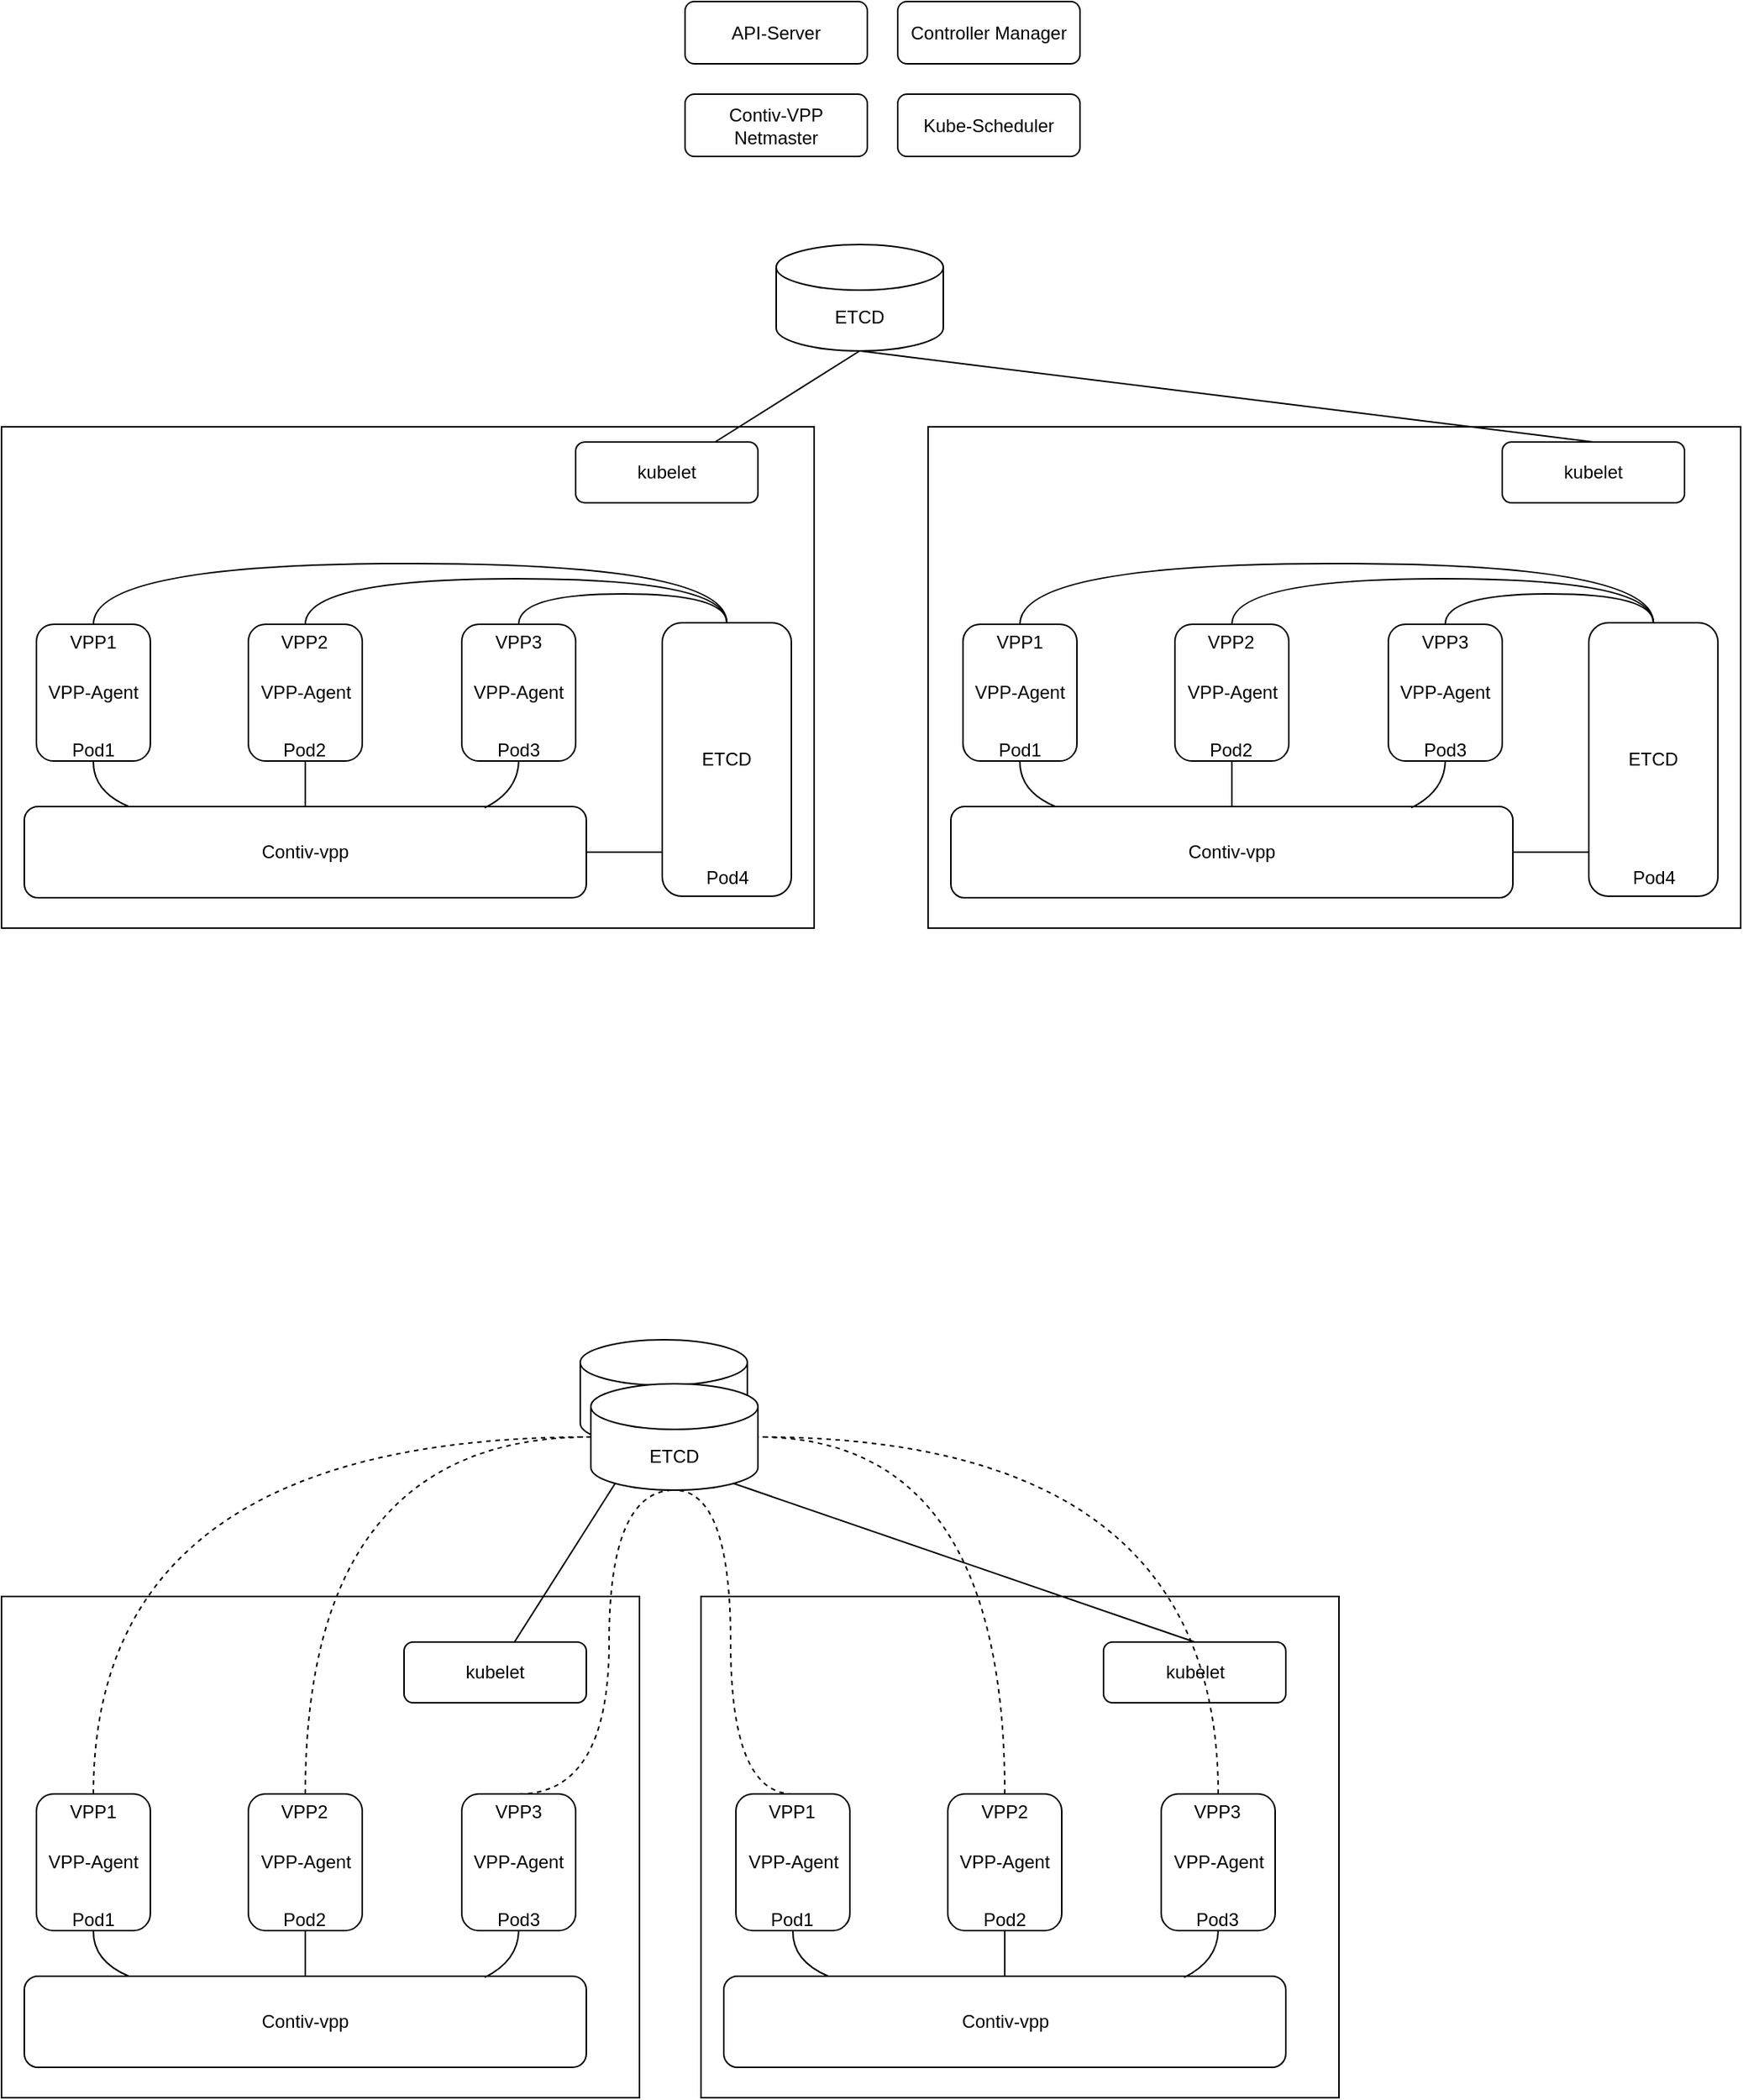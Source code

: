 <mxfile version="13.8.3" type="github">
  <diagram id="h-P76ZHEpocvevLLXfD2" name="Page-1">
    <mxGraphModel dx="1102" dy="1751" grid="1" gridSize="10" guides="1" tooltips="1" connect="1" arrows="1" fold="1" page="1" pageScale="1" pageWidth="827" pageHeight="1169" math="0" shadow="0">
      <root>
        <mxCell id="0" />
        <mxCell id="1" parent="0" />
        <mxCell id="olscZ186BBC422VOPhtg-288" value="ETCD" style="shape=cylinder3;whiteSpace=wrap;html=1;boundedLbl=1;backgroundOutline=1;size=15;" vertex="1" parent="1">
          <mxGeometry x="431" y="841" width="110" height="70" as="geometry" />
        </mxCell>
        <mxCell id="olscZ186BBC422VOPhtg-66" value="" style="rounded=0;whiteSpace=wrap;html=1;" vertex="1" parent="1">
          <mxGeometry x="50" y="240" width="535" height="330" as="geometry" />
        </mxCell>
        <mxCell id="olscZ186BBC422VOPhtg-41" value="" style="group" vertex="1" connectable="0" parent="1">
          <mxGeometry x="73" y="370" width="75" height="90" as="geometry" />
        </mxCell>
        <mxCell id="olscZ186BBC422VOPhtg-42" value="VPP-Agent" style="rounded=1;whiteSpace=wrap;html=1;" vertex="1" parent="olscZ186BBC422VOPhtg-41">
          <mxGeometry width="75" height="90" as="geometry" />
        </mxCell>
        <mxCell id="olscZ186BBC422VOPhtg-43" value="VPP1" style="text;html=1;strokeColor=none;fillColor=none;align=center;verticalAlign=middle;whiteSpace=wrap;rounded=0;" vertex="1" parent="olscZ186BBC422VOPhtg-41">
          <mxGeometry x="20.833" y="6" width="33.333" height="12" as="geometry" />
        </mxCell>
        <mxCell id="olscZ186BBC422VOPhtg-44" value="Pod1" style="text;html=1;strokeColor=none;fillColor=none;align=center;verticalAlign=middle;whiteSpace=wrap;rounded=0;" vertex="1" parent="olscZ186BBC422VOPhtg-41">
          <mxGeometry x="20.833" y="77.4" width="33.333" height="12" as="geometry" />
        </mxCell>
        <mxCell id="olscZ186BBC422VOPhtg-45" value="" style="group" vertex="1" connectable="0" parent="1">
          <mxGeometry x="212.5" y="370" width="75" height="90" as="geometry" />
        </mxCell>
        <mxCell id="olscZ186BBC422VOPhtg-46" value="VPP-Agent" style="rounded=1;whiteSpace=wrap;html=1;" vertex="1" parent="olscZ186BBC422VOPhtg-45">
          <mxGeometry width="75" height="90" as="geometry" />
        </mxCell>
        <mxCell id="olscZ186BBC422VOPhtg-47" value="VPP2" style="text;html=1;strokeColor=none;fillColor=none;align=center;verticalAlign=middle;whiteSpace=wrap;rounded=0;" vertex="1" parent="olscZ186BBC422VOPhtg-45">
          <mxGeometry x="20.833" y="6" width="33.333" height="12" as="geometry" />
        </mxCell>
        <mxCell id="olscZ186BBC422VOPhtg-48" value="Pod2" style="text;html=1;strokeColor=none;fillColor=none;align=center;verticalAlign=middle;whiteSpace=wrap;rounded=0;" vertex="1" parent="olscZ186BBC422VOPhtg-45">
          <mxGeometry x="20.833" y="77.4" width="33.333" height="12" as="geometry" />
        </mxCell>
        <mxCell id="olscZ186BBC422VOPhtg-49" value="" style="group" vertex="1" connectable="0" parent="1">
          <mxGeometry x="353" y="370" width="75" height="90" as="geometry" />
        </mxCell>
        <mxCell id="olscZ186BBC422VOPhtg-50" value="VPP-Agent" style="rounded=1;whiteSpace=wrap;html=1;" vertex="1" parent="olscZ186BBC422VOPhtg-49">
          <mxGeometry width="75" height="90" as="geometry" />
        </mxCell>
        <mxCell id="olscZ186BBC422VOPhtg-51" value="VPP3" style="text;html=1;strokeColor=none;fillColor=none;align=center;verticalAlign=middle;whiteSpace=wrap;rounded=0;" vertex="1" parent="olscZ186BBC422VOPhtg-49">
          <mxGeometry x="20.833" y="6" width="33.333" height="12" as="geometry" />
        </mxCell>
        <mxCell id="olscZ186BBC422VOPhtg-52" value="Pod3" style="text;html=1;strokeColor=none;fillColor=none;align=center;verticalAlign=middle;whiteSpace=wrap;rounded=0;" vertex="1" parent="olscZ186BBC422VOPhtg-49">
          <mxGeometry x="20.833" y="77.4" width="33.333" height="12" as="geometry" />
        </mxCell>
        <mxCell id="olscZ186BBC422VOPhtg-54" value="Contiv-vpp" style="rounded=1;whiteSpace=wrap;html=1;" vertex="1" parent="1">
          <mxGeometry x="65" y="490" width="370" height="60" as="geometry" />
        </mxCell>
        <mxCell id="olscZ186BBC422VOPhtg-55" value="" style="curved=1;endArrow=none;html=1;entryX=0.186;entryY=0;entryDx=0;entryDy=0;entryPerimeter=0;exitX=0.5;exitY=1;exitDx=0;exitDy=0;endFill=0;" edge="1" parent="1" source="olscZ186BBC422VOPhtg-42" target="olscZ186BBC422VOPhtg-54">
          <mxGeometry x="50" y="310" width="50" height="50" as="geometry">
            <mxPoint x="110" y="470" as="sourcePoint" />
            <mxPoint x="125" y="630" as="targetPoint" />
            <Array as="points">
              <mxPoint x="110" y="480" />
            </Array>
          </mxGeometry>
        </mxCell>
        <mxCell id="olscZ186BBC422VOPhtg-56" value="" style="curved=1;endArrow=none;html=1;entryX=0.819;entryY=0.014;entryDx=0;entryDy=0;entryPerimeter=0;exitX=0.5;exitY=1;exitDx=0;exitDy=0;endFill=0;" edge="1" parent="1" source="olscZ186BBC422VOPhtg-50" target="olscZ186BBC422VOPhtg-54">
          <mxGeometry x="50" y="310" width="50" height="50" as="geometry">
            <mxPoint x="385" y="460" as="sourcePoint" />
            <mxPoint x="408.82" y="500" as="targetPoint" />
            <Array as="points">
              <mxPoint x="390" y="480" />
            </Array>
          </mxGeometry>
        </mxCell>
        <mxCell id="olscZ186BBC422VOPhtg-57" style="edgeStyle=orthogonalEdgeStyle;curved=1;rounded=0;orthogonalLoop=1;jettySize=auto;html=1;entryX=0.5;entryY=0;entryDx=0;entryDy=0;exitX=0.5;exitY=1;exitDx=0;exitDy=0;endArrow=none;endFill=0;" edge="1" parent="1" source="olscZ186BBC422VOPhtg-46" target="olscZ186BBC422VOPhtg-54">
          <mxGeometry x="50" y="310" as="geometry">
            <mxPoint x="250" y="459" as="sourcePoint" />
          </mxGeometry>
        </mxCell>
        <mxCell id="olscZ186BBC422VOPhtg-58" value="" style="group" vertex="1" connectable="0" parent="1">
          <mxGeometry x="485" y="370" width="85" height="180" as="geometry" />
        </mxCell>
        <mxCell id="olscZ186BBC422VOPhtg-59" value="ETCD" style="rounded=1;whiteSpace=wrap;html=1;" vertex="1" parent="olscZ186BBC422VOPhtg-58">
          <mxGeometry y="-1" width="85" height="180" as="geometry" />
        </mxCell>
        <mxCell id="olscZ186BBC422VOPhtg-60" value="Pod4" style="text;html=1;strokeColor=none;fillColor=none;align=center;verticalAlign=middle;whiteSpace=wrap;rounded=0;" vertex="1" parent="olscZ186BBC422VOPhtg-58">
          <mxGeometry x="23.611" y="154.8" width="37.778" height="24" as="geometry" />
        </mxCell>
        <mxCell id="olscZ186BBC422VOPhtg-61" style="edgeStyle=orthogonalEdgeStyle;curved=1;rounded=0;orthogonalLoop=1;jettySize=auto;html=1;exitX=0.5;exitY=0;exitDx=0;exitDy=0;entryX=0.5;entryY=0;entryDx=0;entryDy=0;endArrow=none;endFill=0;" edge="1" parent="1" source="olscZ186BBC422VOPhtg-50" target="olscZ186BBC422VOPhtg-59">
          <mxGeometry x="50" y="310" as="geometry" />
        </mxCell>
        <mxCell id="olscZ186BBC422VOPhtg-94" style="edgeStyle=orthogonalEdgeStyle;curved=1;rounded=0;orthogonalLoop=1;jettySize=auto;html=1;exitX=0.5;exitY=0;exitDx=0;exitDy=0;entryX=0.5;entryY=0;entryDx=0;entryDy=0;endArrow=none;endFill=0;" edge="1" parent="1" source="olscZ186BBC422VOPhtg-46" target="olscZ186BBC422VOPhtg-59">
          <mxGeometry x="50" y="310" as="geometry">
            <Array as="points">
              <mxPoint x="250" y="340" />
              <mxPoint x="528" y="340" />
            </Array>
          </mxGeometry>
        </mxCell>
        <mxCell id="olscZ186BBC422VOPhtg-93" style="edgeStyle=orthogonalEdgeStyle;curved=1;rounded=0;orthogonalLoop=1;jettySize=auto;html=1;exitX=1;exitY=0.5;exitDx=0;exitDy=0;entryX=0;entryY=0.839;entryDx=0;entryDy=0;entryPerimeter=0;endArrow=none;endFill=0;" edge="1" parent="1" source="olscZ186BBC422VOPhtg-54" target="olscZ186BBC422VOPhtg-59">
          <mxGeometry x="50" y="310" as="geometry" />
        </mxCell>
        <mxCell id="olscZ186BBC422VOPhtg-95" style="edgeStyle=orthogonalEdgeStyle;curved=1;rounded=0;orthogonalLoop=1;jettySize=auto;html=1;exitX=0.5;exitY=0;exitDx=0;exitDy=0;endArrow=none;endFill=0;entryX=0.5;entryY=0;entryDx=0;entryDy=0;" edge="1" parent="1" source="olscZ186BBC422VOPhtg-42" target="olscZ186BBC422VOPhtg-59">
          <mxGeometry x="50" y="310" as="geometry">
            <mxPoint x="280" y="270" as="targetPoint" />
            <Array as="points">
              <mxPoint x="111" y="330" />
              <mxPoint x="528" y="330" />
            </Array>
          </mxGeometry>
        </mxCell>
        <mxCell id="olscZ186BBC422VOPhtg-152" value="kubelet" style="rounded=1;whiteSpace=wrap;html=1;" vertex="1" parent="1">
          <mxGeometry x="428" y="250" width="120" height="40" as="geometry" />
        </mxCell>
        <mxCell id="olscZ186BBC422VOPhtg-286" style="rounded=0;orthogonalLoop=1;jettySize=auto;html=1;exitX=0.5;exitY=1;exitDx=0;exitDy=0;exitPerimeter=0;endArrow=none;endFill=0;" edge="1" parent="1" source="olscZ186BBC422VOPhtg-146" target="olscZ186BBC422VOPhtg-152">
          <mxGeometry relative="1" as="geometry" />
        </mxCell>
        <mxCell id="olscZ186BBC422VOPhtg-146" value="ETCD" style="shape=cylinder3;whiteSpace=wrap;html=1;boundedLbl=1;backgroundOutline=1;size=15;" vertex="1" parent="1">
          <mxGeometry x="560" y="120" width="110" height="70" as="geometry" />
        </mxCell>
        <mxCell id="olscZ186BBC422VOPhtg-148" value="Controller Manager" style="rounded=1;whiteSpace=wrap;html=1;" vertex="1" parent="1">
          <mxGeometry x="640" y="-40" width="120" height="41" as="geometry" />
        </mxCell>
        <mxCell id="olscZ186BBC422VOPhtg-149" value="Kube-Scheduler" style="rounded=1;whiteSpace=wrap;html=1;" vertex="1" parent="1">
          <mxGeometry x="640" y="21" width="120" height="41" as="geometry" />
        </mxCell>
        <mxCell id="olscZ186BBC422VOPhtg-150" value="Contiv-VPP Netmaster" style="rounded=1;whiteSpace=wrap;html=1;" vertex="1" parent="1">
          <mxGeometry x="500" y="21" width="120" height="41" as="geometry" />
        </mxCell>
        <mxCell id="olscZ186BBC422VOPhtg-151" value="API-Server" style="rounded=1;whiteSpace=wrap;html=1;" vertex="1" parent="1">
          <mxGeometry x="500" y="-40" width="120" height="41" as="geometry" />
        </mxCell>
        <mxCell id="olscZ186BBC422VOPhtg-155" value="" style="rounded=0;whiteSpace=wrap;html=1;" vertex="1" parent="1">
          <mxGeometry x="660" y="240" width="535" height="330" as="geometry" />
        </mxCell>
        <mxCell id="olscZ186BBC422VOPhtg-156" value="" style="group" vertex="1" connectable="0" parent="1">
          <mxGeometry x="683" y="370" width="75" height="90" as="geometry" />
        </mxCell>
        <mxCell id="olscZ186BBC422VOPhtg-157" value="VPP-Agent" style="rounded=1;whiteSpace=wrap;html=1;" vertex="1" parent="olscZ186BBC422VOPhtg-156">
          <mxGeometry width="75" height="90" as="geometry" />
        </mxCell>
        <mxCell id="olscZ186BBC422VOPhtg-158" value="VPP1" style="text;html=1;strokeColor=none;fillColor=none;align=center;verticalAlign=middle;whiteSpace=wrap;rounded=0;" vertex="1" parent="olscZ186BBC422VOPhtg-156">
          <mxGeometry x="20.833" y="6" width="33.333" height="12" as="geometry" />
        </mxCell>
        <mxCell id="olscZ186BBC422VOPhtg-159" value="Pod1" style="text;html=1;strokeColor=none;fillColor=none;align=center;verticalAlign=middle;whiteSpace=wrap;rounded=0;" vertex="1" parent="olscZ186BBC422VOPhtg-156">
          <mxGeometry x="20.833" y="77.4" width="33.333" height="12" as="geometry" />
        </mxCell>
        <mxCell id="olscZ186BBC422VOPhtg-160" value="" style="group" vertex="1" connectable="0" parent="1">
          <mxGeometry x="822.5" y="370" width="75" height="90" as="geometry" />
        </mxCell>
        <mxCell id="olscZ186BBC422VOPhtg-161" value="VPP-Agent" style="rounded=1;whiteSpace=wrap;html=1;" vertex="1" parent="olscZ186BBC422VOPhtg-160">
          <mxGeometry width="75" height="90" as="geometry" />
        </mxCell>
        <mxCell id="olscZ186BBC422VOPhtg-162" value="VPP2" style="text;html=1;strokeColor=none;fillColor=none;align=center;verticalAlign=middle;whiteSpace=wrap;rounded=0;" vertex="1" parent="olscZ186BBC422VOPhtg-160">
          <mxGeometry x="20.833" y="6" width="33.333" height="12" as="geometry" />
        </mxCell>
        <mxCell id="olscZ186BBC422VOPhtg-163" value="Pod2" style="text;html=1;strokeColor=none;fillColor=none;align=center;verticalAlign=middle;whiteSpace=wrap;rounded=0;" vertex="1" parent="olscZ186BBC422VOPhtg-160">
          <mxGeometry x="20.833" y="77.4" width="33.333" height="12" as="geometry" />
        </mxCell>
        <mxCell id="olscZ186BBC422VOPhtg-164" value="" style="group" vertex="1" connectable="0" parent="1">
          <mxGeometry x="963" y="370" width="75" height="90" as="geometry" />
        </mxCell>
        <mxCell id="olscZ186BBC422VOPhtg-165" value="VPP-Agent" style="rounded=1;whiteSpace=wrap;html=1;" vertex="1" parent="olscZ186BBC422VOPhtg-164">
          <mxGeometry width="75" height="90" as="geometry" />
        </mxCell>
        <mxCell id="olscZ186BBC422VOPhtg-166" value="VPP3" style="text;html=1;strokeColor=none;fillColor=none;align=center;verticalAlign=middle;whiteSpace=wrap;rounded=0;" vertex="1" parent="olscZ186BBC422VOPhtg-164">
          <mxGeometry x="20.833" y="6" width="33.333" height="12" as="geometry" />
        </mxCell>
        <mxCell id="olscZ186BBC422VOPhtg-167" value="Pod3" style="text;html=1;strokeColor=none;fillColor=none;align=center;verticalAlign=middle;whiteSpace=wrap;rounded=0;" vertex="1" parent="olscZ186BBC422VOPhtg-164">
          <mxGeometry x="20.833" y="77.4" width="33.333" height="12" as="geometry" />
        </mxCell>
        <mxCell id="olscZ186BBC422VOPhtg-168" value="Contiv-vpp" style="rounded=1;whiteSpace=wrap;html=1;" vertex="1" parent="1">
          <mxGeometry x="675" y="490" width="370" height="60" as="geometry" />
        </mxCell>
        <mxCell id="olscZ186BBC422VOPhtg-169" value="" style="curved=1;endArrow=none;html=1;entryX=0.186;entryY=0;entryDx=0;entryDy=0;entryPerimeter=0;exitX=0.5;exitY=1;exitDx=0;exitDy=0;endFill=0;" edge="1" parent="1" source="olscZ186BBC422VOPhtg-157" target="olscZ186BBC422VOPhtg-168">
          <mxGeometry x="660" y="310" width="50" height="50" as="geometry">
            <mxPoint x="720" y="470" as="sourcePoint" />
            <mxPoint x="735" y="630" as="targetPoint" />
            <Array as="points">
              <mxPoint x="720" y="480" />
            </Array>
          </mxGeometry>
        </mxCell>
        <mxCell id="olscZ186BBC422VOPhtg-170" value="" style="curved=1;endArrow=none;html=1;entryX=0.819;entryY=0.014;entryDx=0;entryDy=0;entryPerimeter=0;exitX=0.5;exitY=1;exitDx=0;exitDy=0;endFill=0;" edge="1" parent="1" source="olscZ186BBC422VOPhtg-165" target="olscZ186BBC422VOPhtg-168">
          <mxGeometry x="660" y="310" width="50" height="50" as="geometry">
            <mxPoint x="995" y="460" as="sourcePoint" />
            <mxPoint x="1018.82" y="500" as="targetPoint" />
            <Array as="points">
              <mxPoint x="1000" y="480" />
            </Array>
          </mxGeometry>
        </mxCell>
        <mxCell id="olscZ186BBC422VOPhtg-171" style="edgeStyle=orthogonalEdgeStyle;curved=1;rounded=0;orthogonalLoop=1;jettySize=auto;html=1;entryX=0.5;entryY=0;entryDx=0;entryDy=0;exitX=0.5;exitY=1;exitDx=0;exitDy=0;endArrow=none;endFill=0;" edge="1" parent="1" source="olscZ186BBC422VOPhtg-161" target="olscZ186BBC422VOPhtg-168">
          <mxGeometry x="660" y="310" as="geometry">
            <mxPoint x="860" y="459" as="sourcePoint" />
          </mxGeometry>
        </mxCell>
        <mxCell id="olscZ186BBC422VOPhtg-172" value="" style="group" vertex="1" connectable="0" parent="1">
          <mxGeometry x="1095" y="370" width="85" height="180" as="geometry" />
        </mxCell>
        <mxCell id="olscZ186BBC422VOPhtg-173" value="ETCD" style="rounded=1;whiteSpace=wrap;html=1;" vertex="1" parent="olscZ186BBC422VOPhtg-172">
          <mxGeometry y="-1" width="85" height="180" as="geometry" />
        </mxCell>
        <mxCell id="olscZ186BBC422VOPhtg-174" value="Pod4" style="text;html=1;strokeColor=none;fillColor=none;align=center;verticalAlign=middle;whiteSpace=wrap;rounded=0;" vertex="1" parent="olscZ186BBC422VOPhtg-172">
          <mxGeometry x="23.611" y="154.8" width="37.778" height="24" as="geometry" />
        </mxCell>
        <mxCell id="olscZ186BBC422VOPhtg-175" style="edgeStyle=orthogonalEdgeStyle;curved=1;rounded=0;orthogonalLoop=1;jettySize=auto;html=1;exitX=0.5;exitY=0;exitDx=0;exitDy=0;entryX=0.5;entryY=0;entryDx=0;entryDy=0;endArrow=none;endFill=0;" edge="1" parent="1" source="olscZ186BBC422VOPhtg-165" target="olscZ186BBC422VOPhtg-173">
          <mxGeometry x="660" y="310" as="geometry" />
        </mxCell>
        <mxCell id="olscZ186BBC422VOPhtg-176" style="edgeStyle=orthogonalEdgeStyle;curved=1;rounded=0;orthogonalLoop=1;jettySize=auto;html=1;exitX=0.5;exitY=0;exitDx=0;exitDy=0;entryX=0.5;entryY=0;entryDx=0;entryDy=0;endArrow=none;endFill=0;" edge="1" parent="1" source="olscZ186BBC422VOPhtg-161" target="olscZ186BBC422VOPhtg-173">
          <mxGeometry x="660" y="310" as="geometry">
            <Array as="points">
              <mxPoint x="860" y="340" />
              <mxPoint x="1138" y="340" />
            </Array>
          </mxGeometry>
        </mxCell>
        <mxCell id="olscZ186BBC422VOPhtg-177" style="edgeStyle=orthogonalEdgeStyle;curved=1;rounded=0;orthogonalLoop=1;jettySize=auto;html=1;exitX=1;exitY=0.5;exitDx=0;exitDy=0;entryX=0;entryY=0.839;entryDx=0;entryDy=0;entryPerimeter=0;endArrow=none;endFill=0;" edge="1" parent="1" source="olscZ186BBC422VOPhtg-168" target="olscZ186BBC422VOPhtg-173">
          <mxGeometry x="660" y="310" as="geometry" />
        </mxCell>
        <mxCell id="olscZ186BBC422VOPhtg-178" style="edgeStyle=orthogonalEdgeStyle;curved=1;rounded=0;orthogonalLoop=1;jettySize=auto;html=1;exitX=0.5;exitY=0;exitDx=0;exitDy=0;endArrow=none;endFill=0;entryX=0.5;entryY=0;entryDx=0;entryDy=0;" edge="1" parent="1" source="olscZ186BBC422VOPhtg-157" target="olscZ186BBC422VOPhtg-173">
          <mxGeometry x="660" y="310" as="geometry">
            <mxPoint x="890" y="270" as="targetPoint" />
            <Array as="points">
              <mxPoint x="721" y="330" />
              <mxPoint x="1138" y="330" />
            </Array>
          </mxGeometry>
        </mxCell>
        <mxCell id="olscZ186BBC422VOPhtg-179" value="kubelet" style="rounded=1;whiteSpace=wrap;html=1;" vertex="1" parent="1">
          <mxGeometry x="1038" y="250" width="120" height="40" as="geometry" />
        </mxCell>
        <mxCell id="olscZ186BBC422VOPhtg-255" value="" style="group" vertex="1" connectable="0" parent="1">
          <mxGeometry x="50" y="1010" width="420" height="330" as="geometry" />
        </mxCell>
        <mxCell id="olscZ186BBC422VOPhtg-205" value="" style="rounded=0;whiteSpace=wrap;html=1;" vertex="1" parent="olscZ186BBC422VOPhtg-255">
          <mxGeometry width="420" height="330" as="geometry" />
        </mxCell>
        <mxCell id="olscZ186BBC422VOPhtg-206" value="" style="group" vertex="1" connectable="0" parent="olscZ186BBC422VOPhtg-255">
          <mxGeometry x="23" y="130" width="75" height="90" as="geometry" />
        </mxCell>
        <mxCell id="olscZ186BBC422VOPhtg-207" value="VPP-Agent" style="rounded=1;whiteSpace=wrap;html=1;" vertex="1" parent="olscZ186BBC422VOPhtg-206">
          <mxGeometry width="75" height="90" as="geometry" />
        </mxCell>
        <mxCell id="olscZ186BBC422VOPhtg-208" value="VPP1" style="text;html=1;strokeColor=none;fillColor=none;align=center;verticalAlign=middle;whiteSpace=wrap;rounded=0;" vertex="1" parent="olscZ186BBC422VOPhtg-206">
          <mxGeometry x="20.833" y="6" width="33.333" height="12" as="geometry" />
        </mxCell>
        <mxCell id="olscZ186BBC422VOPhtg-209" value="Pod1" style="text;html=1;strokeColor=none;fillColor=none;align=center;verticalAlign=middle;whiteSpace=wrap;rounded=0;" vertex="1" parent="olscZ186BBC422VOPhtg-206">
          <mxGeometry x="20.833" y="77.4" width="33.333" height="12" as="geometry" />
        </mxCell>
        <mxCell id="olscZ186BBC422VOPhtg-210" value="" style="group" vertex="1" connectable="0" parent="olscZ186BBC422VOPhtg-255">
          <mxGeometry x="162.5" y="130" width="75" height="90" as="geometry" />
        </mxCell>
        <mxCell id="olscZ186BBC422VOPhtg-211" value="VPP-Agent" style="rounded=1;whiteSpace=wrap;html=1;" vertex="1" parent="olscZ186BBC422VOPhtg-210">
          <mxGeometry width="75" height="90" as="geometry" />
        </mxCell>
        <mxCell id="olscZ186BBC422VOPhtg-212" value="VPP2" style="text;html=1;strokeColor=none;fillColor=none;align=center;verticalAlign=middle;whiteSpace=wrap;rounded=0;" vertex="1" parent="olscZ186BBC422VOPhtg-210">
          <mxGeometry x="20.833" y="6" width="33.333" height="12" as="geometry" />
        </mxCell>
        <mxCell id="olscZ186BBC422VOPhtg-213" value="Pod2" style="text;html=1;strokeColor=none;fillColor=none;align=center;verticalAlign=middle;whiteSpace=wrap;rounded=0;" vertex="1" parent="olscZ186BBC422VOPhtg-210">
          <mxGeometry x="20.833" y="77.4" width="33.333" height="12" as="geometry" />
        </mxCell>
        <mxCell id="olscZ186BBC422VOPhtg-214" value="" style="group" vertex="1" connectable="0" parent="olscZ186BBC422VOPhtg-255">
          <mxGeometry x="303" y="130" width="75" height="90" as="geometry" />
        </mxCell>
        <mxCell id="olscZ186BBC422VOPhtg-215" value="VPP-Agent" style="rounded=1;whiteSpace=wrap;html=1;" vertex="1" parent="olscZ186BBC422VOPhtg-214">
          <mxGeometry width="75" height="90" as="geometry" />
        </mxCell>
        <mxCell id="olscZ186BBC422VOPhtg-216" value="VPP3" style="text;html=1;strokeColor=none;fillColor=none;align=center;verticalAlign=middle;whiteSpace=wrap;rounded=0;" vertex="1" parent="olscZ186BBC422VOPhtg-214">
          <mxGeometry x="20.833" y="6" width="33.333" height="12" as="geometry" />
        </mxCell>
        <mxCell id="olscZ186BBC422VOPhtg-217" value="Pod3" style="text;html=1;strokeColor=none;fillColor=none;align=center;verticalAlign=middle;whiteSpace=wrap;rounded=0;" vertex="1" parent="olscZ186BBC422VOPhtg-214">
          <mxGeometry x="20.833" y="77.4" width="33.333" height="12" as="geometry" />
        </mxCell>
        <mxCell id="olscZ186BBC422VOPhtg-218" value="Contiv-vpp" style="rounded=1;whiteSpace=wrap;html=1;" vertex="1" parent="olscZ186BBC422VOPhtg-255">
          <mxGeometry x="15" y="250" width="370" height="60" as="geometry" />
        </mxCell>
        <mxCell id="olscZ186BBC422VOPhtg-219" value="" style="curved=1;endArrow=none;html=1;entryX=0.186;entryY=0;entryDx=0;entryDy=0;entryPerimeter=0;exitX=0.5;exitY=1;exitDx=0;exitDy=0;endFill=0;" edge="1" parent="olscZ186BBC422VOPhtg-255" source="olscZ186BBC422VOPhtg-207" target="olscZ186BBC422VOPhtg-218">
          <mxGeometry y="70" width="50" height="50" as="geometry">
            <mxPoint x="60" y="230" as="sourcePoint" />
            <mxPoint x="75" y="390" as="targetPoint" />
            <Array as="points">
              <mxPoint x="60" y="240" />
            </Array>
          </mxGeometry>
        </mxCell>
        <mxCell id="olscZ186BBC422VOPhtg-220" value="" style="curved=1;endArrow=none;html=1;entryX=0.819;entryY=0.014;entryDx=0;entryDy=0;entryPerimeter=0;exitX=0.5;exitY=1;exitDx=0;exitDy=0;endFill=0;" edge="1" parent="olscZ186BBC422VOPhtg-255" source="olscZ186BBC422VOPhtg-215" target="olscZ186BBC422VOPhtg-218">
          <mxGeometry y="70" width="50" height="50" as="geometry">
            <mxPoint x="335" y="220" as="sourcePoint" />
            <mxPoint x="358.82" y="260" as="targetPoint" />
            <Array as="points">
              <mxPoint x="340" y="240" />
            </Array>
          </mxGeometry>
        </mxCell>
        <mxCell id="olscZ186BBC422VOPhtg-221" style="edgeStyle=orthogonalEdgeStyle;curved=1;rounded=0;orthogonalLoop=1;jettySize=auto;html=1;entryX=0.5;entryY=0;entryDx=0;entryDy=0;exitX=0.5;exitY=1;exitDx=0;exitDy=0;endArrow=none;endFill=0;" edge="1" parent="olscZ186BBC422VOPhtg-255" source="olscZ186BBC422VOPhtg-211" target="olscZ186BBC422VOPhtg-218">
          <mxGeometry y="70" as="geometry">
            <mxPoint x="200" y="219" as="sourcePoint" />
          </mxGeometry>
        </mxCell>
        <mxCell id="olscZ186BBC422VOPhtg-229" value="kubelet" style="rounded=1;whiteSpace=wrap;html=1;" vertex="1" parent="olscZ186BBC422VOPhtg-255">
          <mxGeometry x="265" y="30" width="120" height="40" as="geometry" />
        </mxCell>
        <mxCell id="olscZ186BBC422VOPhtg-256" value="" style="group" vertex="1" connectable="0" parent="1">
          <mxGeometry x="510.5" y="1010" width="420" height="330" as="geometry" />
        </mxCell>
        <mxCell id="olscZ186BBC422VOPhtg-257" value="" style="rounded=0;whiteSpace=wrap;html=1;" vertex="1" parent="olscZ186BBC422VOPhtg-256">
          <mxGeometry width="420" height="330" as="geometry" />
        </mxCell>
        <mxCell id="olscZ186BBC422VOPhtg-258" value="" style="group" vertex="1" connectable="0" parent="olscZ186BBC422VOPhtg-256">
          <mxGeometry x="23" y="130" width="75" height="90" as="geometry" />
        </mxCell>
        <mxCell id="olscZ186BBC422VOPhtg-259" value="VPP-Agent" style="rounded=1;whiteSpace=wrap;html=1;" vertex="1" parent="olscZ186BBC422VOPhtg-258">
          <mxGeometry width="75" height="90" as="geometry" />
        </mxCell>
        <mxCell id="olscZ186BBC422VOPhtg-260" value="VPP1" style="text;html=1;strokeColor=none;fillColor=none;align=center;verticalAlign=middle;whiteSpace=wrap;rounded=0;" vertex="1" parent="olscZ186BBC422VOPhtg-258">
          <mxGeometry x="20.833" y="6" width="33.333" height="12" as="geometry" />
        </mxCell>
        <mxCell id="olscZ186BBC422VOPhtg-261" value="Pod1" style="text;html=1;strokeColor=none;fillColor=none;align=center;verticalAlign=middle;whiteSpace=wrap;rounded=0;" vertex="1" parent="olscZ186BBC422VOPhtg-258">
          <mxGeometry x="20.833" y="77.4" width="33.333" height="12" as="geometry" />
        </mxCell>
        <mxCell id="olscZ186BBC422VOPhtg-262" value="" style="group" vertex="1" connectable="0" parent="olscZ186BBC422VOPhtg-256">
          <mxGeometry x="162.5" y="130" width="75" height="90" as="geometry" />
        </mxCell>
        <mxCell id="olscZ186BBC422VOPhtg-263" value="VPP-Agent" style="rounded=1;whiteSpace=wrap;html=1;" vertex="1" parent="olscZ186BBC422VOPhtg-262">
          <mxGeometry width="75" height="90" as="geometry" />
        </mxCell>
        <mxCell id="olscZ186BBC422VOPhtg-264" value="VPP2" style="text;html=1;strokeColor=none;fillColor=none;align=center;verticalAlign=middle;whiteSpace=wrap;rounded=0;" vertex="1" parent="olscZ186BBC422VOPhtg-262">
          <mxGeometry x="20.833" y="6" width="33.333" height="12" as="geometry" />
        </mxCell>
        <mxCell id="olscZ186BBC422VOPhtg-265" value="Pod2" style="text;html=1;strokeColor=none;fillColor=none;align=center;verticalAlign=middle;whiteSpace=wrap;rounded=0;" vertex="1" parent="olscZ186BBC422VOPhtg-262">
          <mxGeometry x="20.833" y="77.4" width="33.333" height="12" as="geometry" />
        </mxCell>
        <mxCell id="olscZ186BBC422VOPhtg-266" value="" style="group" vertex="1" connectable="0" parent="olscZ186BBC422VOPhtg-256">
          <mxGeometry x="303" y="130" width="75" height="90" as="geometry" />
        </mxCell>
        <mxCell id="olscZ186BBC422VOPhtg-267" value="VPP-Agent" style="rounded=1;whiteSpace=wrap;html=1;" vertex="1" parent="olscZ186BBC422VOPhtg-266">
          <mxGeometry width="75" height="90" as="geometry" />
        </mxCell>
        <mxCell id="olscZ186BBC422VOPhtg-268" value="VPP3" style="text;html=1;strokeColor=none;fillColor=none;align=center;verticalAlign=middle;whiteSpace=wrap;rounded=0;" vertex="1" parent="olscZ186BBC422VOPhtg-266">
          <mxGeometry x="20.833" y="6" width="33.333" height="12" as="geometry" />
        </mxCell>
        <mxCell id="olscZ186BBC422VOPhtg-269" value="Pod3" style="text;html=1;strokeColor=none;fillColor=none;align=center;verticalAlign=middle;whiteSpace=wrap;rounded=0;" vertex="1" parent="olscZ186BBC422VOPhtg-266">
          <mxGeometry x="20.833" y="77.4" width="33.333" height="12" as="geometry" />
        </mxCell>
        <mxCell id="olscZ186BBC422VOPhtg-270" value="Contiv-vpp" style="rounded=1;whiteSpace=wrap;html=1;" vertex="1" parent="olscZ186BBC422VOPhtg-256">
          <mxGeometry x="15" y="250" width="370" height="60" as="geometry" />
        </mxCell>
        <mxCell id="olscZ186BBC422VOPhtg-271" value="" style="curved=1;endArrow=none;html=1;entryX=0.186;entryY=0;entryDx=0;entryDy=0;entryPerimeter=0;exitX=0.5;exitY=1;exitDx=0;exitDy=0;endFill=0;" edge="1" parent="olscZ186BBC422VOPhtg-256" source="olscZ186BBC422VOPhtg-259" target="olscZ186BBC422VOPhtg-270">
          <mxGeometry y="70" width="50" height="50" as="geometry">
            <mxPoint x="60" y="230" as="sourcePoint" />
            <mxPoint x="75" y="390" as="targetPoint" />
            <Array as="points">
              <mxPoint x="60" y="240" />
            </Array>
          </mxGeometry>
        </mxCell>
        <mxCell id="olscZ186BBC422VOPhtg-272" value="" style="curved=1;endArrow=none;html=1;entryX=0.819;entryY=0.014;entryDx=0;entryDy=0;entryPerimeter=0;exitX=0.5;exitY=1;exitDx=0;exitDy=0;endFill=0;" edge="1" parent="olscZ186BBC422VOPhtg-256" source="olscZ186BBC422VOPhtg-267" target="olscZ186BBC422VOPhtg-270">
          <mxGeometry y="70" width="50" height="50" as="geometry">
            <mxPoint x="335" y="220" as="sourcePoint" />
            <mxPoint x="358.82" y="260" as="targetPoint" />
            <Array as="points">
              <mxPoint x="340" y="240" />
            </Array>
          </mxGeometry>
        </mxCell>
        <mxCell id="olscZ186BBC422VOPhtg-273" style="edgeStyle=orthogonalEdgeStyle;curved=1;rounded=0;orthogonalLoop=1;jettySize=auto;html=1;entryX=0.5;entryY=0;entryDx=0;entryDy=0;exitX=0.5;exitY=1;exitDx=0;exitDy=0;endArrow=none;endFill=0;" edge="1" parent="olscZ186BBC422VOPhtg-256" source="olscZ186BBC422VOPhtg-263" target="olscZ186BBC422VOPhtg-270">
          <mxGeometry y="70" as="geometry">
            <mxPoint x="200" y="219" as="sourcePoint" />
          </mxGeometry>
        </mxCell>
        <mxCell id="olscZ186BBC422VOPhtg-274" value="kubelet" style="rounded=1;whiteSpace=wrap;html=1;" vertex="1" parent="olscZ186BBC422VOPhtg-256">
          <mxGeometry x="265" y="30" width="120" height="40" as="geometry" />
        </mxCell>
        <mxCell id="olscZ186BBC422VOPhtg-276" style="rounded=0;orthogonalLoop=1;jettySize=auto;html=1;exitX=0.145;exitY=1;exitDx=0;exitDy=-4.35;exitPerimeter=0;endArrow=none;endFill=0;" edge="1" parent="1" source="olscZ186BBC422VOPhtg-275" target="olscZ186BBC422VOPhtg-229">
          <mxGeometry relative="1" as="geometry" />
        </mxCell>
        <mxCell id="olscZ186BBC422VOPhtg-277" style="edgeStyle=none;rounded=0;orthogonalLoop=1;jettySize=auto;html=1;exitX=0.855;exitY=1;exitDx=0;exitDy=-4.35;exitPerimeter=0;entryX=0.5;entryY=0;entryDx=0;entryDy=0;endArrow=none;endFill=0;" edge="1" parent="1" source="olscZ186BBC422VOPhtg-275" target="olscZ186BBC422VOPhtg-274">
          <mxGeometry relative="1" as="geometry" />
        </mxCell>
        <mxCell id="olscZ186BBC422VOPhtg-275" value="ETCD" style="shape=cylinder3;whiteSpace=wrap;html=1;boundedLbl=1;backgroundOutline=1;size=15;" vertex="1" parent="1">
          <mxGeometry x="438" y="870" width="110" height="70" as="geometry" />
        </mxCell>
        <mxCell id="olscZ186BBC422VOPhtg-278" style="edgeStyle=orthogonalEdgeStyle;curved=1;rounded=0;orthogonalLoop=1;jettySize=auto;html=1;exitX=0.5;exitY=0;exitDx=0;exitDy=0;entryX=0;entryY=0.5;entryDx=0;entryDy=0;entryPerimeter=0;endArrow=none;endFill=0;dashed=1;" edge="1" parent="1" source="olscZ186BBC422VOPhtg-207" target="olscZ186BBC422VOPhtg-275">
          <mxGeometry relative="1" as="geometry" />
        </mxCell>
        <mxCell id="olscZ186BBC422VOPhtg-280" style="edgeStyle=orthogonalEdgeStyle;curved=1;rounded=0;orthogonalLoop=1;jettySize=auto;html=1;exitX=0.5;exitY=0;exitDx=0;exitDy=0;entryX=0;entryY=0.5;entryDx=0;entryDy=0;entryPerimeter=0;dashed=1;endArrow=none;endFill=0;" edge="1" parent="1" source="olscZ186BBC422VOPhtg-211" target="olscZ186BBC422VOPhtg-275">
          <mxGeometry relative="1" as="geometry" />
        </mxCell>
        <mxCell id="olscZ186BBC422VOPhtg-281" style="edgeStyle=orthogonalEdgeStyle;curved=1;rounded=0;orthogonalLoop=1;jettySize=auto;html=1;exitX=0.5;exitY=0;exitDx=0;exitDy=0;entryX=0.5;entryY=1;entryDx=0;entryDy=0;entryPerimeter=0;dashed=1;endArrow=none;endFill=0;" edge="1" parent="1" source="olscZ186BBC422VOPhtg-215" target="olscZ186BBC422VOPhtg-275">
          <mxGeometry relative="1" as="geometry">
            <Array as="points">
              <mxPoint x="450" y="1140" />
              <mxPoint x="450" y="940" />
            </Array>
          </mxGeometry>
        </mxCell>
        <mxCell id="olscZ186BBC422VOPhtg-282" style="edgeStyle=orthogonalEdgeStyle;curved=1;rounded=0;orthogonalLoop=1;jettySize=auto;html=1;exitX=0.5;exitY=0;exitDx=0;exitDy=0;entryX=0.5;entryY=1;entryDx=0;entryDy=0;entryPerimeter=0;dashed=1;endArrow=none;endFill=0;" edge="1" parent="1" source="olscZ186BBC422VOPhtg-259" target="olscZ186BBC422VOPhtg-275">
          <mxGeometry relative="1" as="geometry">
            <Array as="points">
              <mxPoint x="530" y="1140" />
              <mxPoint x="530" y="940" />
            </Array>
          </mxGeometry>
        </mxCell>
        <mxCell id="olscZ186BBC422VOPhtg-283" style="edgeStyle=orthogonalEdgeStyle;curved=1;rounded=0;orthogonalLoop=1;jettySize=auto;html=1;exitX=0.5;exitY=0;exitDx=0;exitDy=0;entryX=1;entryY=0.5;entryDx=0;entryDy=0;entryPerimeter=0;dashed=1;endArrow=none;endFill=0;" edge="1" parent="1" source="olscZ186BBC422VOPhtg-263" target="olscZ186BBC422VOPhtg-275">
          <mxGeometry relative="1" as="geometry" />
        </mxCell>
        <mxCell id="olscZ186BBC422VOPhtg-285" style="edgeStyle=orthogonalEdgeStyle;curved=1;rounded=0;orthogonalLoop=1;jettySize=auto;html=1;exitX=0.5;exitY=0;exitDx=0;exitDy=0;entryX=1;entryY=0.5;entryDx=0;entryDy=0;entryPerimeter=0;dashed=1;endArrow=none;endFill=0;" edge="1" parent="1" source="olscZ186BBC422VOPhtg-267" target="olscZ186BBC422VOPhtg-275">
          <mxGeometry relative="1" as="geometry" />
        </mxCell>
        <mxCell id="olscZ186BBC422VOPhtg-287" style="edgeStyle=none;rounded=0;orthogonalLoop=1;jettySize=auto;html=1;exitX=0.5;exitY=1;exitDx=0;exitDy=0;exitPerimeter=0;entryX=0.5;entryY=0;entryDx=0;entryDy=0;endArrow=none;endFill=0;" edge="1" parent="1" source="olscZ186BBC422VOPhtg-146" target="olscZ186BBC422VOPhtg-179">
          <mxGeometry relative="1" as="geometry" />
        </mxCell>
      </root>
    </mxGraphModel>
  </diagram>
</mxfile>
